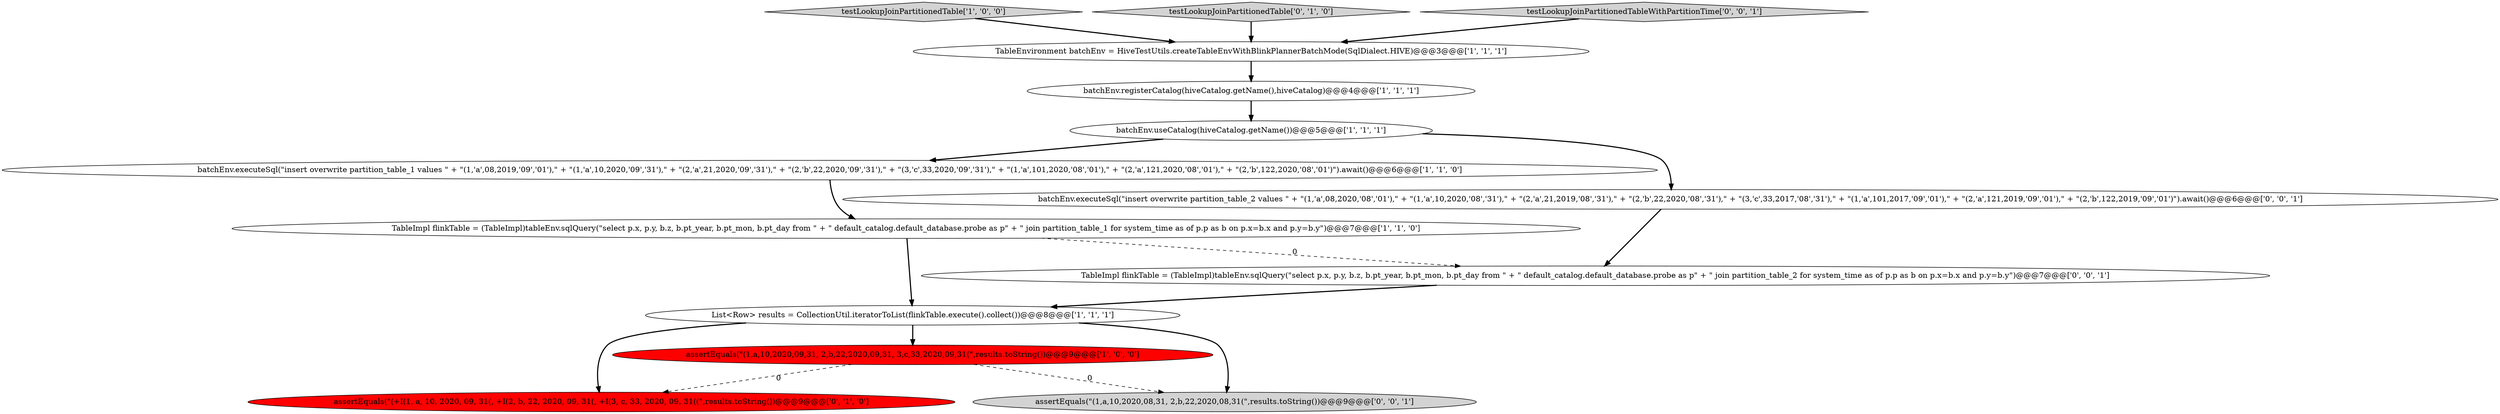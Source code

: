digraph {
3 [style = filled, label = "testLookupJoinPartitionedTable['1', '0', '0']", fillcolor = lightgray, shape = diamond image = "AAA0AAABBB1BBB"];
7 [style = filled, label = "List<Row> results = CollectionUtil.iteratorToList(flinkTable.execute().collect())@@@8@@@['1', '1', '1']", fillcolor = white, shape = ellipse image = "AAA0AAABBB1BBB"];
1 [style = filled, label = "batchEnv.registerCatalog(hiveCatalog.getName(),hiveCatalog)@@@4@@@['1', '1', '1']", fillcolor = white, shape = ellipse image = "AAA0AAABBB1BBB"];
8 [style = filled, label = "testLookupJoinPartitionedTable['0', '1', '0']", fillcolor = lightgray, shape = diamond image = "AAA0AAABBB2BBB"];
5 [style = filled, label = "batchEnv.executeSql(\"insert overwrite partition_table_1 values \" + \"(1,'a',08,2019,'09','01'),\" + \"(1,'a',10,2020,'09','31'),\" + \"(2,'a',21,2020,'09','31'),\" + \"(2,'b',22,2020,'09','31'),\" + \"(3,'c',33,2020,'09','31'),\" + \"(1,'a',101,2020,'08','01'),\" + \"(2,'a',121,2020,'08','01'),\" + \"(2,'b',122,2020,'08','01')\").await()@@@6@@@['1', '1', '0']", fillcolor = white, shape = ellipse image = "AAA0AAABBB1BBB"];
9 [style = filled, label = "assertEquals(\"(+I(1, a, 10, 2020, 09, 31(, +I(2, b, 22, 2020, 09, 31(, +I(3, c, 33, 2020, 09, 31((\",results.toString())@@@9@@@['0', '1', '0']", fillcolor = red, shape = ellipse image = "AAA1AAABBB2BBB"];
13 [style = filled, label = "testLookupJoinPartitionedTableWithPartitionTime['0', '0', '1']", fillcolor = lightgray, shape = diamond image = "AAA0AAABBB3BBB"];
0 [style = filled, label = "assertEquals(\"(1,a,10,2020,09,31, 2,b,22,2020,09,31, 3,c,33,2020,09,31(\",results.toString())@@@9@@@['1', '0', '0']", fillcolor = red, shape = ellipse image = "AAA1AAABBB1BBB"];
4 [style = filled, label = "batchEnv.useCatalog(hiveCatalog.getName())@@@5@@@['1', '1', '1']", fillcolor = white, shape = ellipse image = "AAA0AAABBB1BBB"];
12 [style = filled, label = "batchEnv.executeSql(\"insert overwrite partition_table_2 values \" + \"(1,'a',08,2020,'08','01'),\" + \"(1,'a',10,2020,'08','31'),\" + \"(2,'a',21,2019,'08','31'),\" + \"(2,'b',22,2020,'08','31'),\" + \"(3,'c',33,2017,'08','31'),\" + \"(1,'a',101,2017,'09','01'),\" + \"(2,'a',121,2019,'09','01'),\" + \"(2,'b',122,2019,'09','01')\").await()@@@6@@@['0', '0', '1']", fillcolor = white, shape = ellipse image = "AAA0AAABBB3BBB"];
2 [style = filled, label = "TableEnvironment batchEnv = HiveTestUtils.createTableEnvWithBlinkPlannerBatchMode(SqlDialect.HIVE)@@@3@@@['1', '1', '1']", fillcolor = white, shape = ellipse image = "AAA0AAABBB1BBB"];
6 [style = filled, label = "TableImpl flinkTable = (TableImpl)tableEnv.sqlQuery(\"select p.x, p.y, b.z, b.pt_year, b.pt_mon, b.pt_day from \" + \" default_catalog.default_database.probe as p\" + \" join partition_table_1 for system_time as of p.p as b on p.x=b.x and p.y=b.y\")@@@7@@@['1', '1', '0']", fillcolor = white, shape = ellipse image = "AAA0AAABBB1BBB"];
11 [style = filled, label = "TableImpl flinkTable = (TableImpl)tableEnv.sqlQuery(\"select p.x, p.y, b.z, b.pt_year, b.pt_mon, b.pt_day from \" + \" default_catalog.default_database.probe as p\" + \" join partition_table_2 for system_time as of p.p as b on p.x=b.x and p.y=b.y\")@@@7@@@['0', '0', '1']", fillcolor = white, shape = ellipse image = "AAA0AAABBB3BBB"];
10 [style = filled, label = "assertEquals(\"(1,a,10,2020,08,31, 2,b,22,2020,08,31(\",results.toString())@@@9@@@['0', '0', '1']", fillcolor = lightgray, shape = ellipse image = "AAA0AAABBB3BBB"];
7->9 [style = bold, label=""];
4->12 [style = bold, label=""];
6->11 [style = dashed, label="0"];
1->4 [style = bold, label=""];
7->0 [style = bold, label=""];
0->9 [style = dashed, label="0"];
5->6 [style = bold, label=""];
6->7 [style = bold, label=""];
3->2 [style = bold, label=""];
8->2 [style = bold, label=""];
0->10 [style = dashed, label="0"];
7->10 [style = bold, label=""];
4->5 [style = bold, label=""];
2->1 [style = bold, label=""];
11->7 [style = bold, label=""];
13->2 [style = bold, label=""];
12->11 [style = bold, label=""];
}
